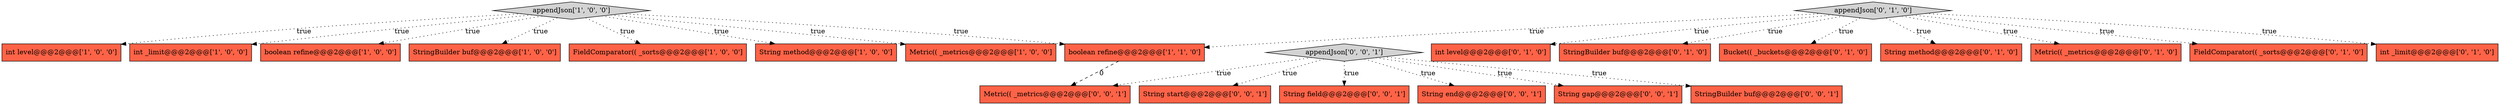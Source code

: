 digraph {
3 [style = filled, label = "int level@@@2@@@['1', '0', '0']", fillcolor = tomato, shape = box image = "AAA0AAABBB1BBB"];
11 [style = filled, label = "int level@@@2@@@['0', '1', '0']", fillcolor = tomato, shape = box image = "AAA0AAABBB2BBB"];
8 [style = filled, label = "boolean refine@@@2@@@['1', '1', '0']", fillcolor = tomato, shape = box image = "AAA0AAABBB1BBB"];
14 [style = filled, label = "StringBuilder buf@@@2@@@['0', '1', '0']", fillcolor = tomato, shape = box image = "AAA0AAABBB2BBB"];
17 [style = filled, label = "String start@@@2@@@['0', '0', '1']", fillcolor = tomato, shape = box image = "AAA0AAABBB3BBB"];
16 [style = filled, label = "Bucket(( _buckets@@@2@@@['0', '1', '0']", fillcolor = tomato, shape = box image = "AAA0AAABBB2BBB"];
1 [style = filled, label = "int _limit@@@2@@@['1', '0', '0']", fillcolor = tomato, shape = box image = "AAA0AAABBB1BBB"];
12 [style = filled, label = "String method@@@2@@@['0', '1', '0']", fillcolor = tomato, shape = box image = "AAA0AAABBB2BBB"];
9 [style = filled, label = "Metric(( _metrics@@@2@@@['0', '1', '0']", fillcolor = tomato, shape = box image = "AAA0AAABBB2BBB"];
23 [style = filled, label = "Metric(( _metrics@@@2@@@['0', '0', '1']", fillcolor = tomato, shape = box image = "AAA0AAABBB3BBB"];
2 [style = filled, label = "boolean refine@@@2@@@['1', '0', '0']", fillcolor = tomato, shape = box image = "AAA0AAABBB1BBB"];
15 [style = filled, label = "appendJson['0', '1', '0']", fillcolor = lightgray, shape = diamond image = "AAA0AAABBB2BBB"];
0 [style = filled, label = "StringBuilder buf@@@2@@@['1', '0', '0']", fillcolor = tomato, shape = box image = "AAA0AAABBB1BBB"];
6 [style = filled, label = "FieldComparator(( _sorts@@@2@@@['1', '0', '0']", fillcolor = tomato, shape = box image = "AAA0AAABBB1BBB"];
7 [style = filled, label = "String method@@@2@@@['1', '0', '0']", fillcolor = tomato, shape = box image = "AAA0AAABBB1BBB"];
4 [style = filled, label = "Metric(( _metrics@@@2@@@['1', '0', '0']", fillcolor = tomato, shape = box image = "AAA0AAABBB1BBB"];
13 [style = filled, label = "FieldComparator(( _sorts@@@2@@@['0', '1', '0']", fillcolor = tomato, shape = box image = "AAA0AAABBB2BBB"];
20 [style = filled, label = "String field@@@2@@@['0', '0', '1']", fillcolor = tomato, shape = box image = "AAA0AAABBB3BBB"];
19 [style = filled, label = "String end@@@2@@@['0', '0', '1']", fillcolor = tomato, shape = box image = "AAA0AAABBB3BBB"];
18 [style = filled, label = "String gap@@@2@@@['0', '0', '1']", fillcolor = tomato, shape = box image = "AAA0AAABBB3BBB"];
22 [style = filled, label = "StringBuilder buf@@@2@@@['0', '0', '1']", fillcolor = tomato, shape = box image = "AAA0AAABBB3BBB"];
10 [style = filled, label = "int _limit@@@2@@@['0', '1', '0']", fillcolor = tomato, shape = box image = "AAA0AAABBB2BBB"];
5 [style = filled, label = "appendJson['1', '0', '0']", fillcolor = lightgray, shape = diamond image = "AAA0AAABBB1BBB"];
21 [style = filled, label = "appendJson['0', '0', '1']", fillcolor = lightgray, shape = diamond image = "AAA0AAABBB3BBB"];
5->8 [style = dotted, label="true"];
5->0 [style = dotted, label="true"];
15->13 [style = dotted, label="true"];
21->18 [style = dotted, label="true"];
5->3 [style = dotted, label="true"];
21->22 [style = dotted, label="true"];
5->4 [style = dotted, label="true"];
15->11 [style = dotted, label="true"];
21->23 [style = dotted, label="true"];
21->17 [style = dotted, label="true"];
5->7 [style = dotted, label="true"];
21->20 [style = dotted, label="true"];
15->10 [style = dotted, label="true"];
8->23 [style = dashed, label="0"];
5->6 [style = dotted, label="true"];
15->8 [style = dotted, label="true"];
21->19 [style = dotted, label="true"];
15->16 [style = dotted, label="true"];
15->9 [style = dotted, label="true"];
5->1 [style = dotted, label="true"];
15->14 [style = dotted, label="true"];
5->2 [style = dotted, label="true"];
15->12 [style = dotted, label="true"];
}
